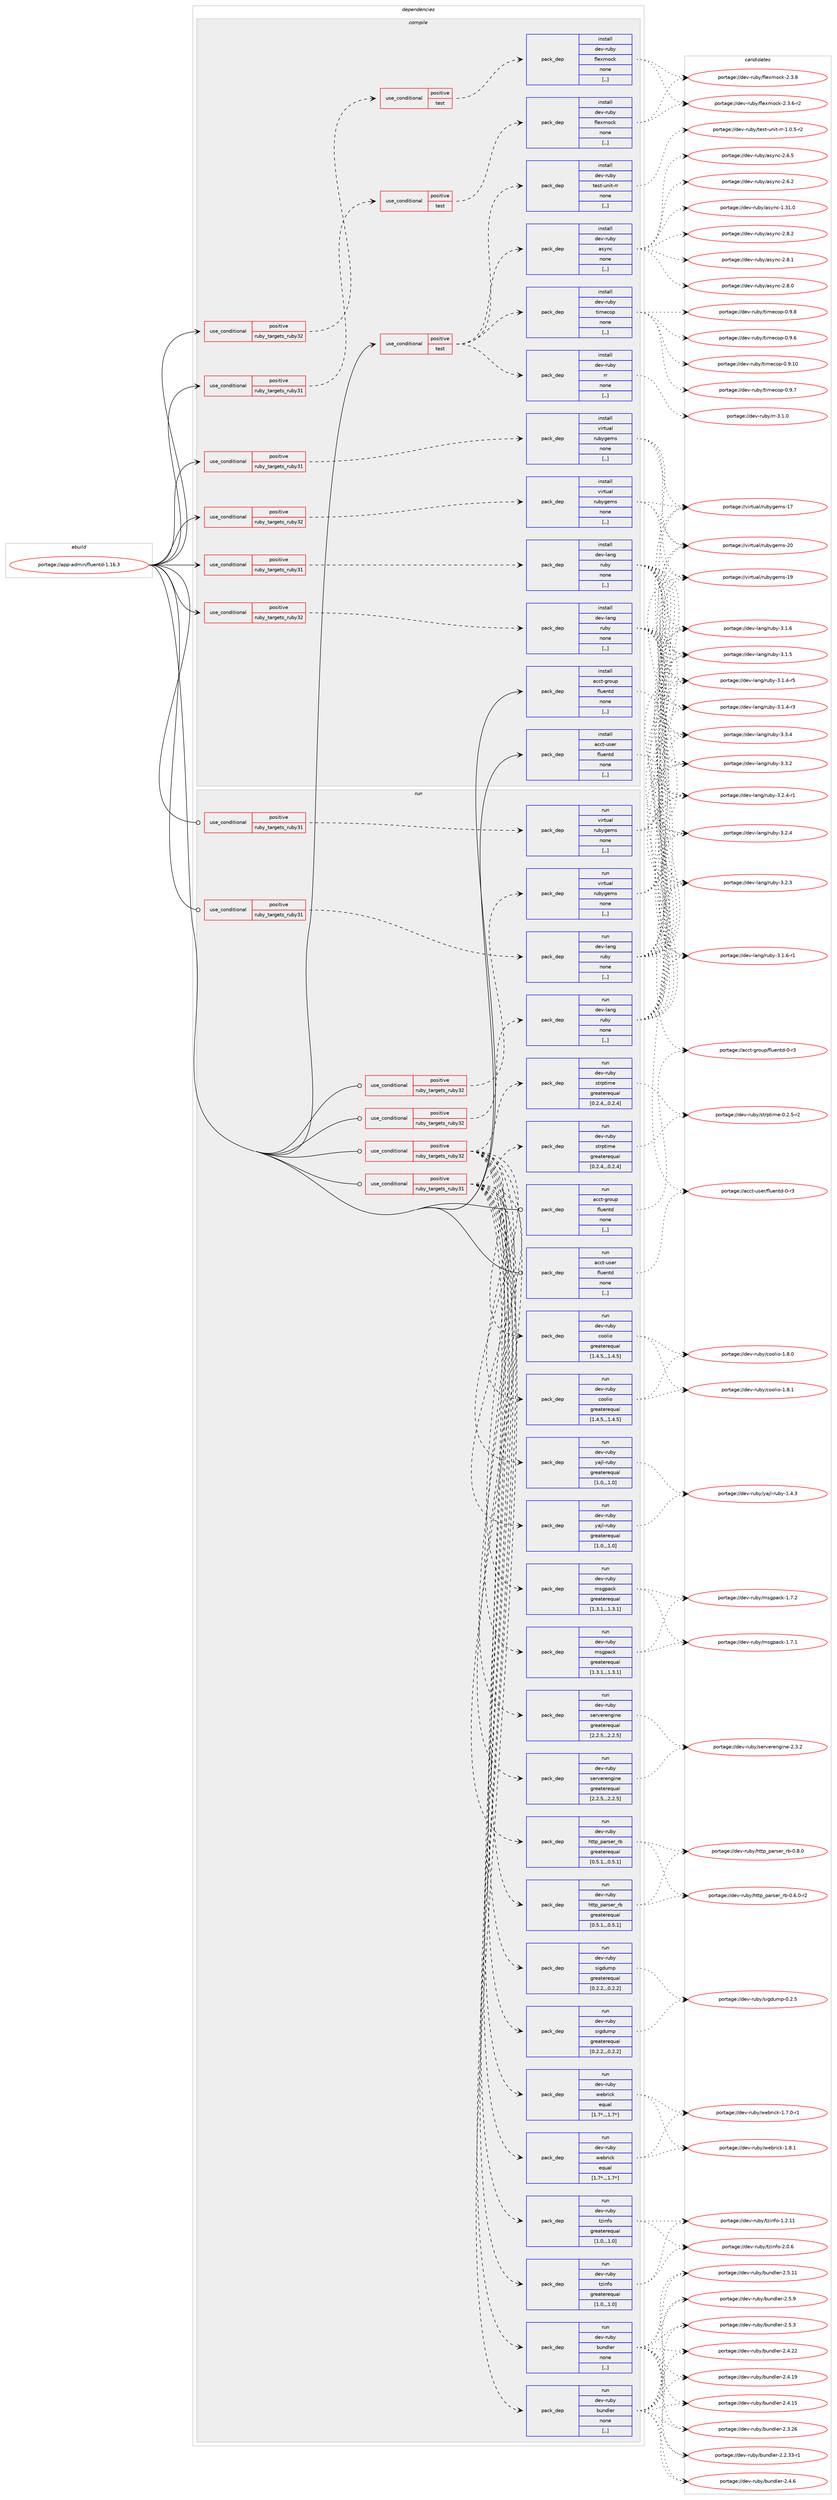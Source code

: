 digraph prolog {

# *************
# Graph options
# *************

newrank=true;
concentrate=true;
compound=true;
graph [rankdir=LR,fontname=Helvetica,fontsize=10,ranksep=1.5];#, ranksep=2.5, nodesep=0.2];
edge  [arrowhead=vee];
node  [fontname=Helvetica,fontsize=10];

# **********
# The ebuild
# **********

subgraph cluster_leftcol {
color=gray;
label=<<i>ebuild</i>>;
id [label="portage://app-admin/fluentd-1.16.3", color=red, width=4, href="../app-admin/fluentd-1.16.3.svg"];
}

# ****************
# The dependencies
# ****************

subgraph cluster_midcol {
color=gray;
label=<<i>dependencies</i>>;
subgraph cluster_compile {
fillcolor="#eeeeee";
style=filled;
label=<<i>compile</i>>;
subgraph cond540 {
dependency2497 [label=<<TABLE BORDER="0" CELLBORDER="1" CELLSPACING="0" CELLPADDING="4"><TR><TD ROWSPAN="3" CELLPADDING="10">use_conditional</TD></TR><TR><TD>positive</TD></TR><TR><TD>ruby_targets_ruby31</TD></TR></TABLE>>, shape=none, color=red];
subgraph cond541 {
dependency2498 [label=<<TABLE BORDER="0" CELLBORDER="1" CELLSPACING="0" CELLPADDING="4"><TR><TD ROWSPAN="3" CELLPADDING="10">use_conditional</TD></TR><TR><TD>positive</TD></TR><TR><TD>test</TD></TR></TABLE>>, shape=none, color=red];
subgraph pack1948 {
dependency2499 [label=<<TABLE BORDER="0" CELLBORDER="1" CELLSPACING="0" CELLPADDING="4" WIDTH="220"><TR><TD ROWSPAN="6" CELLPADDING="30">pack_dep</TD></TR><TR><TD WIDTH="110">install</TD></TR><TR><TD>dev-ruby</TD></TR><TR><TD>flexmock</TD></TR><TR><TD>none</TD></TR><TR><TD>[,,]</TD></TR></TABLE>>, shape=none, color=blue];
}
dependency2498:e -> dependency2499:w [weight=20,style="dashed",arrowhead="vee"];
}
dependency2497:e -> dependency2498:w [weight=20,style="dashed",arrowhead="vee"];
}
id:e -> dependency2497:w [weight=20,style="solid",arrowhead="vee"];
subgraph cond542 {
dependency2500 [label=<<TABLE BORDER="0" CELLBORDER="1" CELLSPACING="0" CELLPADDING="4"><TR><TD ROWSPAN="3" CELLPADDING="10">use_conditional</TD></TR><TR><TD>positive</TD></TR><TR><TD>ruby_targets_ruby31</TD></TR></TABLE>>, shape=none, color=red];
subgraph pack1949 {
dependency2501 [label=<<TABLE BORDER="0" CELLBORDER="1" CELLSPACING="0" CELLPADDING="4" WIDTH="220"><TR><TD ROWSPAN="6" CELLPADDING="30">pack_dep</TD></TR><TR><TD WIDTH="110">install</TD></TR><TR><TD>dev-lang</TD></TR><TR><TD>ruby</TD></TR><TR><TD>none</TD></TR><TR><TD>[,,]</TD></TR></TABLE>>, shape=none, color=blue];
}
dependency2500:e -> dependency2501:w [weight=20,style="dashed",arrowhead="vee"];
}
id:e -> dependency2500:w [weight=20,style="solid",arrowhead="vee"];
subgraph cond543 {
dependency2502 [label=<<TABLE BORDER="0" CELLBORDER="1" CELLSPACING="0" CELLPADDING="4"><TR><TD ROWSPAN="3" CELLPADDING="10">use_conditional</TD></TR><TR><TD>positive</TD></TR><TR><TD>ruby_targets_ruby31</TD></TR></TABLE>>, shape=none, color=red];
subgraph pack1950 {
dependency2503 [label=<<TABLE BORDER="0" CELLBORDER="1" CELLSPACING="0" CELLPADDING="4" WIDTH="220"><TR><TD ROWSPAN="6" CELLPADDING="30">pack_dep</TD></TR><TR><TD WIDTH="110">install</TD></TR><TR><TD>virtual</TD></TR><TR><TD>rubygems</TD></TR><TR><TD>none</TD></TR><TR><TD>[,,]</TD></TR></TABLE>>, shape=none, color=blue];
}
dependency2502:e -> dependency2503:w [weight=20,style="dashed",arrowhead="vee"];
}
id:e -> dependency2502:w [weight=20,style="solid",arrowhead="vee"];
subgraph cond544 {
dependency2504 [label=<<TABLE BORDER="0" CELLBORDER="1" CELLSPACING="0" CELLPADDING="4"><TR><TD ROWSPAN="3" CELLPADDING="10">use_conditional</TD></TR><TR><TD>positive</TD></TR><TR><TD>ruby_targets_ruby32</TD></TR></TABLE>>, shape=none, color=red];
subgraph cond545 {
dependency2505 [label=<<TABLE BORDER="0" CELLBORDER="1" CELLSPACING="0" CELLPADDING="4"><TR><TD ROWSPAN="3" CELLPADDING="10">use_conditional</TD></TR><TR><TD>positive</TD></TR><TR><TD>test</TD></TR></TABLE>>, shape=none, color=red];
subgraph pack1951 {
dependency2506 [label=<<TABLE BORDER="0" CELLBORDER="1" CELLSPACING="0" CELLPADDING="4" WIDTH="220"><TR><TD ROWSPAN="6" CELLPADDING="30">pack_dep</TD></TR><TR><TD WIDTH="110">install</TD></TR><TR><TD>dev-ruby</TD></TR><TR><TD>flexmock</TD></TR><TR><TD>none</TD></TR><TR><TD>[,,]</TD></TR></TABLE>>, shape=none, color=blue];
}
dependency2505:e -> dependency2506:w [weight=20,style="dashed",arrowhead="vee"];
}
dependency2504:e -> dependency2505:w [weight=20,style="dashed",arrowhead="vee"];
}
id:e -> dependency2504:w [weight=20,style="solid",arrowhead="vee"];
subgraph cond546 {
dependency2507 [label=<<TABLE BORDER="0" CELLBORDER="1" CELLSPACING="0" CELLPADDING="4"><TR><TD ROWSPAN="3" CELLPADDING="10">use_conditional</TD></TR><TR><TD>positive</TD></TR><TR><TD>ruby_targets_ruby32</TD></TR></TABLE>>, shape=none, color=red];
subgraph pack1952 {
dependency2508 [label=<<TABLE BORDER="0" CELLBORDER="1" CELLSPACING="0" CELLPADDING="4" WIDTH="220"><TR><TD ROWSPAN="6" CELLPADDING="30">pack_dep</TD></TR><TR><TD WIDTH="110">install</TD></TR><TR><TD>dev-lang</TD></TR><TR><TD>ruby</TD></TR><TR><TD>none</TD></TR><TR><TD>[,,]</TD></TR></TABLE>>, shape=none, color=blue];
}
dependency2507:e -> dependency2508:w [weight=20,style="dashed",arrowhead="vee"];
}
id:e -> dependency2507:w [weight=20,style="solid",arrowhead="vee"];
subgraph cond547 {
dependency2509 [label=<<TABLE BORDER="0" CELLBORDER="1" CELLSPACING="0" CELLPADDING="4"><TR><TD ROWSPAN="3" CELLPADDING="10">use_conditional</TD></TR><TR><TD>positive</TD></TR><TR><TD>ruby_targets_ruby32</TD></TR></TABLE>>, shape=none, color=red];
subgraph pack1953 {
dependency2510 [label=<<TABLE BORDER="0" CELLBORDER="1" CELLSPACING="0" CELLPADDING="4" WIDTH="220"><TR><TD ROWSPAN="6" CELLPADDING="30">pack_dep</TD></TR><TR><TD WIDTH="110">install</TD></TR><TR><TD>virtual</TD></TR><TR><TD>rubygems</TD></TR><TR><TD>none</TD></TR><TR><TD>[,,]</TD></TR></TABLE>>, shape=none, color=blue];
}
dependency2509:e -> dependency2510:w [weight=20,style="dashed",arrowhead="vee"];
}
id:e -> dependency2509:w [weight=20,style="solid",arrowhead="vee"];
subgraph cond548 {
dependency2511 [label=<<TABLE BORDER="0" CELLBORDER="1" CELLSPACING="0" CELLPADDING="4"><TR><TD ROWSPAN="3" CELLPADDING="10">use_conditional</TD></TR><TR><TD>positive</TD></TR><TR><TD>test</TD></TR></TABLE>>, shape=none, color=red];
subgraph pack1954 {
dependency2512 [label=<<TABLE BORDER="0" CELLBORDER="1" CELLSPACING="0" CELLPADDING="4" WIDTH="220"><TR><TD ROWSPAN="6" CELLPADDING="30">pack_dep</TD></TR><TR><TD WIDTH="110">install</TD></TR><TR><TD>dev-ruby</TD></TR><TR><TD>async</TD></TR><TR><TD>none</TD></TR><TR><TD>[,,]</TD></TR></TABLE>>, shape=none, color=blue];
}
dependency2511:e -> dependency2512:w [weight=20,style="dashed",arrowhead="vee"];
subgraph pack1955 {
dependency2513 [label=<<TABLE BORDER="0" CELLBORDER="1" CELLSPACING="0" CELLPADDING="4" WIDTH="220"><TR><TD ROWSPAN="6" CELLPADDING="30">pack_dep</TD></TR><TR><TD WIDTH="110">install</TD></TR><TR><TD>dev-ruby</TD></TR><TR><TD>test-unit-rr</TD></TR><TR><TD>none</TD></TR><TR><TD>[,,]</TD></TR></TABLE>>, shape=none, color=blue];
}
dependency2511:e -> dependency2513:w [weight=20,style="dashed",arrowhead="vee"];
subgraph pack1956 {
dependency2514 [label=<<TABLE BORDER="0" CELLBORDER="1" CELLSPACING="0" CELLPADDING="4" WIDTH="220"><TR><TD ROWSPAN="6" CELLPADDING="30">pack_dep</TD></TR><TR><TD WIDTH="110">install</TD></TR><TR><TD>dev-ruby</TD></TR><TR><TD>rr</TD></TR><TR><TD>none</TD></TR><TR><TD>[,,]</TD></TR></TABLE>>, shape=none, color=blue];
}
dependency2511:e -> dependency2514:w [weight=20,style="dashed",arrowhead="vee"];
subgraph pack1957 {
dependency2515 [label=<<TABLE BORDER="0" CELLBORDER="1" CELLSPACING="0" CELLPADDING="4" WIDTH="220"><TR><TD ROWSPAN="6" CELLPADDING="30">pack_dep</TD></TR><TR><TD WIDTH="110">install</TD></TR><TR><TD>dev-ruby</TD></TR><TR><TD>timecop</TD></TR><TR><TD>none</TD></TR><TR><TD>[,,]</TD></TR></TABLE>>, shape=none, color=blue];
}
dependency2511:e -> dependency2515:w [weight=20,style="dashed",arrowhead="vee"];
}
id:e -> dependency2511:w [weight=20,style="solid",arrowhead="vee"];
subgraph pack1958 {
dependency2516 [label=<<TABLE BORDER="0" CELLBORDER="1" CELLSPACING="0" CELLPADDING="4" WIDTH="220"><TR><TD ROWSPAN="6" CELLPADDING="30">pack_dep</TD></TR><TR><TD WIDTH="110">install</TD></TR><TR><TD>acct-group</TD></TR><TR><TD>fluentd</TD></TR><TR><TD>none</TD></TR><TR><TD>[,,]</TD></TR></TABLE>>, shape=none, color=blue];
}
id:e -> dependency2516:w [weight=20,style="solid",arrowhead="vee"];
subgraph pack1959 {
dependency2517 [label=<<TABLE BORDER="0" CELLBORDER="1" CELLSPACING="0" CELLPADDING="4" WIDTH="220"><TR><TD ROWSPAN="6" CELLPADDING="30">pack_dep</TD></TR><TR><TD WIDTH="110">install</TD></TR><TR><TD>acct-user</TD></TR><TR><TD>fluentd</TD></TR><TR><TD>none</TD></TR><TR><TD>[,,]</TD></TR></TABLE>>, shape=none, color=blue];
}
id:e -> dependency2517:w [weight=20,style="solid",arrowhead="vee"];
}
subgraph cluster_compileandrun {
fillcolor="#eeeeee";
style=filled;
label=<<i>compile and run</i>>;
}
subgraph cluster_run {
fillcolor="#eeeeee";
style=filled;
label=<<i>run</i>>;
subgraph cond549 {
dependency2518 [label=<<TABLE BORDER="0" CELLBORDER="1" CELLSPACING="0" CELLPADDING="4"><TR><TD ROWSPAN="3" CELLPADDING="10">use_conditional</TD></TR><TR><TD>positive</TD></TR><TR><TD>ruby_targets_ruby31</TD></TR></TABLE>>, shape=none, color=red];
subgraph pack1960 {
dependency2519 [label=<<TABLE BORDER="0" CELLBORDER="1" CELLSPACING="0" CELLPADDING="4" WIDTH="220"><TR><TD ROWSPAN="6" CELLPADDING="30">pack_dep</TD></TR><TR><TD WIDTH="110">run</TD></TR><TR><TD>dev-lang</TD></TR><TR><TD>ruby</TD></TR><TR><TD>none</TD></TR><TR><TD>[,,]</TD></TR></TABLE>>, shape=none, color=blue];
}
dependency2518:e -> dependency2519:w [weight=20,style="dashed",arrowhead="vee"];
}
id:e -> dependency2518:w [weight=20,style="solid",arrowhead="odot"];
subgraph cond550 {
dependency2520 [label=<<TABLE BORDER="0" CELLBORDER="1" CELLSPACING="0" CELLPADDING="4"><TR><TD ROWSPAN="3" CELLPADDING="10">use_conditional</TD></TR><TR><TD>positive</TD></TR><TR><TD>ruby_targets_ruby31</TD></TR></TABLE>>, shape=none, color=red];
subgraph pack1961 {
dependency2521 [label=<<TABLE BORDER="0" CELLBORDER="1" CELLSPACING="0" CELLPADDING="4" WIDTH="220"><TR><TD ROWSPAN="6" CELLPADDING="30">pack_dep</TD></TR><TR><TD WIDTH="110">run</TD></TR><TR><TD>dev-ruby</TD></TR><TR><TD>bundler</TD></TR><TR><TD>none</TD></TR><TR><TD>[,,]</TD></TR></TABLE>>, shape=none, color=blue];
}
dependency2520:e -> dependency2521:w [weight=20,style="dashed",arrowhead="vee"];
subgraph pack1962 {
dependency2522 [label=<<TABLE BORDER="0" CELLBORDER="1" CELLSPACING="0" CELLPADDING="4" WIDTH="220"><TR><TD ROWSPAN="6" CELLPADDING="30">pack_dep</TD></TR><TR><TD WIDTH="110">run</TD></TR><TR><TD>dev-ruby</TD></TR><TR><TD>coolio</TD></TR><TR><TD>greaterequal</TD></TR><TR><TD>[1.4.5,,,1.4.5]</TD></TR></TABLE>>, shape=none, color=blue];
}
dependency2520:e -> dependency2522:w [weight=20,style="dashed",arrowhead="vee"];
subgraph pack1963 {
dependency2523 [label=<<TABLE BORDER="0" CELLBORDER="1" CELLSPACING="0" CELLPADDING="4" WIDTH="220"><TR><TD ROWSPAN="6" CELLPADDING="30">pack_dep</TD></TR><TR><TD WIDTH="110">run</TD></TR><TR><TD>dev-ruby</TD></TR><TR><TD>http_parser_rb</TD></TR><TR><TD>greaterequal</TD></TR><TR><TD>[0.5.1,,,0.5.1]</TD></TR></TABLE>>, shape=none, color=blue];
}
dependency2520:e -> dependency2523:w [weight=20,style="dashed",arrowhead="vee"];
subgraph pack1964 {
dependency2524 [label=<<TABLE BORDER="0" CELLBORDER="1" CELLSPACING="0" CELLPADDING="4" WIDTH="220"><TR><TD ROWSPAN="6" CELLPADDING="30">pack_dep</TD></TR><TR><TD WIDTH="110">run</TD></TR><TR><TD>dev-ruby</TD></TR><TR><TD>msgpack</TD></TR><TR><TD>greaterequal</TD></TR><TR><TD>[1.3.1,,,1.3.1]</TD></TR></TABLE>>, shape=none, color=blue];
}
dependency2520:e -> dependency2524:w [weight=20,style="dashed",arrowhead="vee"];
subgraph pack1965 {
dependency2525 [label=<<TABLE BORDER="0" CELLBORDER="1" CELLSPACING="0" CELLPADDING="4" WIDTH="220"><TR><TD ROWSPAN="6" CELLPADDING="30">pack_dep</TD></TR><TR><TD WIDTH="110">run</TD></TR><TR><TD>dev-ruby</TD></TR><TR><TD>serverengine</TD></TR><TR><TD>greaterequal</TD></TR><TR><TD>[2.2.5,,,2.2.5]</TD></TR></TABLE>>, shape=none, color=blue];
}
dependency2520:e -> dependency2525:w [weight=20,style="dashed",arrowhead="vee"];
subgraph pack1966 {
dependency2526 [label=<<TABLE BORDER="0" CELLBORDER="1" CELLSPACING="0" CELLPADDING="4" WIDTH="220"><TR><TD ROWSPAN="6" CELLPADDING="30">pack_dep</TD></TR><TR><TD WIDTH="110">run</TD></TR><TR><TD>dev-ruby</TD></TR><TR><TD>sigdump</TD></TR><TR><TD>greaterequal</TD></TR><TR><TD>[0.2.2,,,0.2.2]</TD></TR></TABLE>>, shape=none, color=blue];
}
dependency2520:e -> dependency2526:w [weight=20,style="dashed",arrowhead="vee"];
subgraph pack1967 {
dependency2527 [label=<<TABLE BORDER="0" CELLBORDER="1" CELLSPACING="0" CELLPADDING="4" WIDTH="220"><TR><TD ROWSPAN="6" CELLPADDING="30">pack_dep</TD></TR><TR><TD WIDTH="110">run</TD></TR><TR><TD>dev-ruby</TD></TR><TR><TD>strptime</TD></TR><TR><TD>greaterequal</TD></TR><TR><TD>[0.2.4,,,0.2.4]</TD></TR></TABLE>>, shape=none, color=blue];
}
dependency2520:e -> dependency2527:w [weight=20,style="dashed",arrowhead="vee"];
subgraph pack1968 {
dependency2528 [label=<<TABLE BORDER="0" CELLBORDER="1" CELLSPACING="0" CELLPADDING="4" WIDTH="220"><TR><TD ROWSPAN="6" CELLPADDING="30">pack_dep</TD></TR><TR><TD WIDTH="110">run</TD></TR><TR><TD>dev-ruby</TD></TR><TR><TD>tzinfo</TD></TR><TR><TD>greaterequal</TD></TR><TR><TD>[1.0,,,1.0]</TD></TR></TABLE>>, shape=none, color=blue];
}
dependency2520:e -> dependency2528:w [weight=20,style="dashed",arrowhead="vee"];
subgraph pack1969 {
dependency2529 [label=<<TABLE BORDER="0" CELLBORDER="1" CELLSPACING="0" CELLPADDING="4" WIDTH="220"><TR><TD ROWSPAN="6" CELLPADDING="30">pack_dep</TD></TR><TR><TD WIDTH="110">run</TD></TR><TR><TD>dev-ruby</TD></TR><TR><TD>webrick</TD></TR><TR><TD>equal</TD></TR><TR><TD>[1.7*,,,1.7*]</TD></TR></TABLE>>, shape=none, color=blue];
}
dependency2520:e -> dependency2529:w [weight=20,style="dashed",arrowhead="vee"];
subgraph pack1970 {
dependency2530 [label=<<TABLE BORDER="0" CELLBORDER="1" CELLSPACING="0" CELLPADDING="4" WIDTH="220"><TR><TD ROWSPAN="6" CELLPADDING="30">pack_dep</TD></TR><TR><TD WIDTH="110">run</TD></TR><TR><TD>dev-ruby</TD></TR><TR><TD>yajl-ruby</TD></TR><TR><TD>greaterequal</TD></TR><TR><TD>[1.0,,,1.0]</TD></TR></TABLE>>, shape=none, color=blue];
}
dependency2520:e -> dependency2530:w [weight=20,style="dashed",arrowhead="vee"];
}
id:e -> dependency2520:w [weight=20,style="solid",arrowhead="odot"];
subgraph cond551 {
dependency2531 [label=<<TABLE BORDER="0" CELLBORDER="1" CELLSPACING="0" CELLPADDING="4"><TR><TD ROWSPAN="3" CELLPADDING="10">use_conditional</TD></TR><TR><TD>positive</TD></TR><TR><TD>ruby_targets_ruby31</TD></TR></TABLE>>, shape=none, color=red];
subgraph pack1971 {
dependency2532 [label=<<TABLE BORDER="0" CELLBORDER="1" CELLSPACING="0" CELLPADDING="4" WIDTH="220"><TR><TD ROWSPAN="6" CELLPADDING="30">pack_dep</TD></TR><TR><TD WIDTH="110">run</TD></TR><TR><TD>virtual</TD></TR><TR><TD>rubygems</TD></TR><TR><TD>none</TD></TR><TR><TD>[,,]</TD></TR></TABLE>>, shape=none, color=blue];
}
dependency2531:e -> dependency2532:w [weight=20,style="dashed",arrowhead="vee"];
}
id:e -> dependency2531:w [weight=20,style="solid",arrowhead="odot"];
subgraph cond552 {
dependency2533 [label=<<TABLE BORDER="0" CELLBORDER="1" CELLSPACING="0" CELLPADDING="4"><TR><TD ROWSPAN="3" CELLPADDING="10">use_conditional</TD></TR><TR><TD>positive</TD></TR><TR><TD>ruby_targets_ruby32</TD></TR></TABLE>>, shape=none, color=red];
subgraph pack1972 {
dependency2534 [label=<<TABLE BORDER="0" CELLBORDER="1" CELLSPACING="0" CELLPADDING="4" WIDTH="220"><TR><TD ROWSPAN="6" CELLPADDING="30">pack_dep</TD></TR><TR><TD WIDTH="110">run</TD></TR><TR><TD>dev-lang</TD></TR><TR><TD>ruby</TD></TR><TR><TD>none</TD></TR><TR><TD>[,,]</TD></TR></TABLE>>, shape=none, color=blue];
}
dependency2533:e -> dependency2534:w [weight=20,style="dashed",arrowhead="vee"];
}
id:e -> dependency2533:w [weight=20,style="solid",arrowhead="odot"];
subgraph cond553 {
dependency2535 [label=<<TABLE BORDER="0" CELLBORDER="1" CELLSPACING="0" CELLPADDING="4"><TR><TD ROWSPAN="3" CELLPADDING="10">use_conditional</TD></TR><TR><TD>positive</TD></TR><TR><TD>ruby_targets_ruby32</TD></TR></TABLE>>, shape=none, color=red];
subgraph pack1973 {
dependency2536 [label=<<TABLE BORDER="0" CELLBORDER="1" CELLSPACING="0" CELLPADDING="4" WIDTH="220"><TR><TD ROWSPAN="6" CELLPADDING="30">pack_dep</TD></TR><TR><TD WIDTH="110">run</TD></TR><TR><TD>dev-ruby</TD></TR><TR><TD>bundler</TD></TR><TR><TD>none</TD></TR><TR><TD>[,,]</TD></TR></TABLE>>, shape=none, color=blue];
}
dependency2535:e -> dependency2536:w [weight=20,style="dashed",arrowhead="vee"];
subgraph pack1974 {
dependency2537 [label=<<TABLE BORDER="0" CELLBORDER="1" CELLSPACING="0" CELLPADDING="4" WIDTH="220"><TR><TD ROWSPAN="6" CELLPADDING="30">pack_dep</TD></TR><TR><TD WIDTH="110">run</TD></TR><TR><TD>dev-ruby</TD></TR><TR><TD>coolio</TD></TR><TR><TD>greaterequal</TD></TR><TR><TD>[1.4.5,,,1.4.5]</TD></TR></TABLE>>, shape=none, color=blue];
}
dependency2535:e -> dependency2537:w [weight=20,style="dashed",arrowhead="vee"];
subgraph pack1975 {
dependency2538 [label=<<TABLE BORDER="0" CELLBORDER="1" CELLSPACING="0" CELLPADDING="4" WIDTH="220"><TR><TD ROWSPAN="6" CELLPADDING="30">pack_dep</TD></TR><TR><TD WIDTH="110">run</TD></TR><TR><TD>dev-ruby</TD></TR><TR><TD>http_parser_rb</TD></TR><TR><TD>greaterequal</TD></TR><TR><TD>[0.5.1,,,0.5.1]</TD></TR></TABLE>>, shape=none, color=blue];
}
dependency2535:e -> dependency2538:w [weight=20,style="dashed",arrowhead="vee"];
subgraph pack1976 {
dependency2539 [label=<<TABLE BORDER="0" CELLBORDER="1" CELLSPACING="0" CELLPADDING="4" WIDTH="220"><TR><TD ROWSPAN="6" CELLPADDING="30">pack_dep</TD></TR><TR><TD WIDTH="110">run</TD></TR><TR><TD>dev-ruby</TD></TR><TR><TD>msgpack</TD></TR><TR><TD>greaterequal</TD></TR><TR><TD>[1.3.1,,,1.3.1]</TD></TR></TABLE>>, shape=none, color=blue];
}
dependency2535:e -> dependency2539:w [weight=20,style="dashed",arrowhead="vee"];
subgraph pack1977 {
dependency2540 [label=<<TABLE BORDER="0" CELLBORDER="1" CELLSPACING="0" CELLPADDING="4" WIDTH="220"><TR><TD ROWSPAN="6" CELLPADDING="30">pack_dep</TD></TR><TR><TD WIDTH="110">run</TD></TR><TR><TD>dev-ruby</TD></TR><TR><TD>serverengine</TD></TR><TR><TD>greaterequal</TD></TR><TR><TD>[2.2.5,,,2.2.5]</TD></TR></TABLE>>, shape=none, color=blue];
}
dependency2535:e -> dependency2540:w [weight=20,style="dashed",arrowhead="vee"];
subgraph pack1978 {
dependency2541 [label=<<TABLE BORDER="0" CELLBORDER="1" CELLSPACING="0" CELLPADDING="4" WIDTH="220"><TR><TD ROWSPAN="6" CELLPADDING="30">pack_dep</TD></TR><TR><TD WIDTH="110">run</TD></TR><TR><TD>dev-ruby</TD></TR><TR><TD>sigdump</TD></TR><TR><TD>greaterequal</TD></TR><TR><TD>[0.2.2,,,0.2.2]</TD></TR></TABLE>>, shape=none, color=blue];
}
dependency2535:e -> dependency2541:w [weight=20,style="dashed",arrowhead="vee"];
subgraph pack1979 {
dependency2542 [label=<<TABLE BORDER="0" CELLBORDER="1" CELLSPACING="0" CELLPADDING="4" WIDTH="220"><TR><TD ROWSPAN="6" CELLPADDING="30">pack_dep</TD></TR><TR><TD WIDTH="110">run</TD></TR><TR><TD>dev-ruby</TD></TR><TR><TD>strptime</TD></TR><TR><TD>greaterequal</TD></TR><TR><TD>[0.2.4,,,0.2.4]</TD></TR></TABLE>>, shape=none, color=blue];
}
dependency2535:e -> dependency2542:w [weight=20,style="dashed",arrowhead="vee"];
subgraph pack1980 {
dependency2543 [label=<<TABLE BORDER="0" CELLBORDER="1" CELLSPACING="0" CELLPADDING="4" WIDTH="220"><TR><TD ROWSPAN="6" CELLPADDING="30">pack_dep</TD></TR><TR><TD WIDTH="110">run</TD></TR><TR><TD>dev-ruby</TD></TR><TR><TD>tzinfo</TD></TR><TR><TD>greaterequal</TD></TR><TR><TD>[1.0,,,1.0]</TD></TR></TABLE>>, shape=none, color=blue];
}
dependency2535:e -> dependency2543:w [weight=20,style="dashed",arrowhead="vee"];
subgraph pack1981 {
dependency2544 [label=<<TABLE BORDER="0" CELLBORDER="1" CELLSPACING="0" CELLPADDING="4" WIDTH="220"><TR><TD ROWSPAN="6" CELLPADDING="30">pack_dep</TD></TR><TR><TD WIDTH="110">run</TD></TR><TR><TD>dev-ruby</TD></TR><TR><TD>webrick</TD></TR><TR><TD>equal</TD></TR><TR><TD>[1.7*,,,1.7*]</TD></TR></TABLE>>, shape=none, color=blue];
}
dependency2535:e -> dependency2544:w [weight=20,style="dashed",arrowhead="vee"];
subgraph pack1982 {
dependency2545 [label=<<TABLE BORDER="0" CELLBORDER="1" CELLSPACING="0" CELLPADDING="4" WIDTH="220"><TR><TD ROWSPAN="6" CELLPADDING="30">pack_dep</TD></TR><TR><TD WIDTH="110">run</TD></TR><TR><TD>dev-ruby</TD></TR><TR><TD>yajl-ruby</TD></TR><TR><TD>greaterequal</TD></TR><TR><TD>[1.0,,,1.0]</TD></TR></TABLE>>, shape=none, color=blue];
}
dependency2535:e -> dependency2545:w [weight=20,style="dashed",arrowhead="vee"];
}
id:e -> dependency2535:w [weight=20,style="solid",arrowhead="odot"];
subgraph cond554 {
dependency2546 [label=<<TABLE BORDER="0" CELLBORDER="1" CELLSPACING="0" CELLPADDING="4"><TR><TD ROWSPAN="3" CELLPADDING="10">use_conditional</TD></TR><TR><TD>positive</TD></TR><TR><TD>ruby_targets_ruby32</TD></TR></TABLE>>, shape=none, color=red];
subgraph pack1983 {
dependency2547 [label=<<TABLE BORDER="0" CELLBORDER="1" CELLSPACING="0" CELLPADDING="4" WIDTH="220"><TR><TD ROWSPAN="6" CELLPADDING="30">pack_dep</TD></TR><TR><TD WIDTH="110">run</TD></TR><TR><TD>virtual</TD></TR><TR><TD>rubygems</TD></TR><TR><TD>none</TD></TR><TR><TD>[,,]</TD></TR></TABLE>>, shape=none, color=blue];
}
dependency2546:e -> dependency2547:w [weight=20,style="dashed",arrowhead="vee"];
}
id:e -> dependency2546:w [weight=20,style="solid",arrowhead="odot"];
subgraph pack1984 {
dependency2548 [label=<<TABLE BORDER="0" CELLBORDER="1" CELLSPACING="0" CELLPADDING="4" WIDTH="220"><TR><TD ROWSPAN="6" CELLPADDING="30">pack_dep</TD></TR><TR><TD WIDTH="110">run</TD></TR><TR><TD>acct-group</TD></TR><TR><TD>fluentd</TD></TR><TR><TD>none</TD></TR><TR><TD>[,,]</TD></TR></TABLE>>, shape=none, color=blue];
}
id:e -> dependency2548:w [weight=20,style="solid",arrowhead="odot"];
subgraph pack1985 {
dependency2549 [label=<<TABLE BORDER="0" CELLBORDER="1" CELLSPACING="0" CELLPADDING="4" WIDTH="220"><TR><TD ROWSPAN="6" CELLPADDING="30">pack_dep</TD></TR><TR><TD WIDTH="110">run</TD></TR><TR><TD>acct-user</TD></TR><TR><TD>fluentd</TD></TR><TR><TD>none</TD></TR><TR><TD>[,,]</TD></TR></TABLE>>, shape=none, color=blue];
}
id:e -> dependency2549:w [weight=20,style="solid",arrowhead="odot"];
}
}

# **************
# The candidates
# **************

subgraph cluster_choices {
rank=same;
color=gray;
label=<<i>candidates</i>>;

subgraph choice1948 {
color=black;
nodesep=1;
choice10010111845114117981214710210810112010911199107455046514656 [label="portage://dev-ruby/flexmock-2.3.8", color=red, width=4,href="../dev-ruby/flexmock-2.3.8.svg"];
choice100101118451141179812147102108101120109111991074550465146544511450 [label="portage://dev-ruby/flexmock-2.3.6-r2", color=red, width=4,href="../dev-ruby/flexmock-2.3.6-r2.svg"];
dependency2499:e -> choice10010111845114117981214710210810112010911199107455046514656:w [style=dotted,weight="100"];
dependency2499:e -> choice100101118451141179812147102108101120109111991074550465146544511450:w [style=dotted,weight="100"];
}
subgraph choice1949 {
color=black;
nodesep=1;
choice10010111845108971101034711411798121455146514652 [label="portage://dev-lang/ruby-3.3.4", color=red, width=4,href="../dev-lang/ruby-3.3.4.svg"];
choice10010111845108971101034711411798121455146514650 [label="portage://dev-lang/ruby-3.3.2", color=red, width=4,href="../dev-lang/ruby-3.3.2.svg"];
choice100101118451089711010347114117981214551465046524511449 [label="portage://dev-lang/ruby-3.2.4-r1", color=red, width=4,href="../dev-lang/ruby-3.2.4-r1.svg"];
choice10010111845108971101034711411798121455146504652 [label="portage://dev-lang/ruby-3.2.4", color=red, width=4,href="../dev-lang/ruby-3.2.4.svg"];
choice10010111845108971101034711411798121455146504651 [label="portage://dev-lang/ruby-3.2.3", color=red, width=4,href="../dev-lang/ruby-3.2.3.svg"];
choice100101118451089711010347114117981214551464946544511449 [label="portage://dev-lang/ruby-3.1.6-r1", color=red, width=4,href="../dev-lang/ruby-3.1.6-r1.svg"];
choice10010111845108971101034711411798121455146494654 [label="portage://dev-lang/ruby-3.1.6", color=red, width=4,href="../dev-lang/ruby-3.1.6.svg"];
choice10010111845108971101034711411798121455146494653 [label="portage://dev-lang/ruby-3.1.5", color=red, width=4,href="../dev-lang/ruby-3.1.5.svg"];
choice100101118451089711010347114117981214551464946524511453 [label="portage://dev-lang/ruby-3.1.4-r5", color=red, width=4,href="../dev-lang/ruby-3.1.4-r5.svg"];
choice100101118451089711010347114117981214551464946524511451 [label="portage://dev-lang/ruby-3.1.4-r3", color=red, width=4,href="../dev-lang/ruby-3.1.4-r3.svg"];
dependency2501:e -> choice10010111845108971101034711411798121455146514652:w [style=dotted,weight="100"];
dependency2501:e -> choice10010111845108971101034711411798121455146514650:w [style=dotted,weight="100"];
dependency2501:e -> choice100101118451089711010347114117981214551465046524511449:w [style=dotted,weight="100"];
dependency2501:e -> choice10010111845108971101034711411798121455146504652:w [style=dotted,weight="100"];
dependency2501:e -> choice10010111845108971101034711411798121455146504651:w [style=dotted,weight="100"];
dependency2501:e -> choice100101118451089711010347114117981214551464946544511449:w [style=dotted,weight="100"];
dependency2501:e -> choice10010111845108971101034711411798121455146494654:w [style=dotted,weight="100"];
dependency2501:e -> choice10010111845108971101034711411798121455146494653:w [style=dotted,weight="100"];
dependency2501:e -> choice100101118451089711010347114117981214551464946524511453:w [style=dotted,weight="100"];
dependency2501:e -> choice100101118451089711010347114117981214551464946524511451:w [style=dotted,weight="100"];
}
subgraph choice1950 {
color=black;
nodesep=1;
choice118105114116117971084711411798121103101109115455048 [label="portage://virtual/rubygems-20", color=red, width=4,href="../virtual/rubygems-20.svg"];
choice118105114116117971084711411798121103101109115454957 [label="portage://virtual/rubygems-19", color=red, width=4,href="../virtual/rubygems-19.svg"];
choice118105114116117971084711411798121103101109115454955 [label="portage://virtual/rubygems-17", color=red, width=4,href="../virtual/rubygems-17.svg"];
dependency2503:e -> choice118105114116117971084711411798121103101109115455048:w [style=dotted,weight="100"];
dependency2503:e -> choice118105114116117971084711411798121103101109115454957:w [style=dotted,weight="100"];
dependency2503:e -> choice118105114116117971084711411798121103101109115454955:w [style=dotted,weight="100"];
}
subgraph choice1951 {
color=black;
nodesep=1;
choice10010111845114117981214710210810112010911199107455046514656 [label="portage://dev-ruby/flexmock-2.3.8", color=red, width=4,href="../dev-ruby/flexmock-2.3.8.svg"];
choice100101118451141179812147102108101120109111991074550465146544511450 [label="portage://dev-ruby/flexmock-2.3.6-r2", color=red, width=4,href="../dev-ruby/flexmock-2.3.6-r2.svg"];
dependency2506:e -> choice10010111845114117981214710210810112010911199107455046514656:w [style=dotted,weight="100"];
dependency2506:e -> choice100101118451141179812147102108101120109111991074550465146544511450:w [style=dotted,weight="100"];
}
subgraph choice1952 {
color=black;
nodesep=1;
choice10010111845108971101034711411798121455146514652 [label="portage://dev-lang/ruby-3.3.4", color=red, width=4,href="../dev-lang/ruby-3.3.4.svg"];
choice10010111845108971101034711411798121455146514650 [label="portage://dev-lang/ruby-3.3.2", color=red, width=4,href="../dev-lang/ruby-3.3.2.svg"];
choice100101118451089711010347114117981214551465046524511449 [label="portage://dev-lang/ruby-3.2.4-r1", color=red, width=4,href="../dev-lang/ruby-3.2.4-r1.svg"];
choice10010111845108971101034711411798121455146504652 [label="portage://dev-lang/ruby-3.2.4", color=red, width=4,href="../dev-lang/ruby-3.2.4.svg"];
choice10010111845108971101034711411798121455146504651 [label="portage://dev-lang/ruby-3.2.3", color=red, width=4,href="../dev-lang/ruby-3.2.3.svg"];
choice100101118451089711010347114117981214551464946544511449 [label="portage://dev-lang/ruby-3.1.6-r1", color=red, width=4,href="../dev-lang/ruby-3.1.6-r1.svg"];
choice10010111845108971101034711411798121455146494654 [label="portage://dev-lang/ruby-3.1.6", color=red, width=4,href="../dev-lang/ruby-3.1.6.svg"];
choice10010111845108971101034711411798121455146494653 [label="portage://dev-lang/ruby-3.1.5", color=red, width=4,href="../dev-lang/ruby-3.1.5.svg"];
choice100101118451089711010347114117981214551464946524511453 [label="portage://dev-lang/ruby-3.1.4-r5", color=red, width=4,href="../dev-lang/ruby-3.1.4-r5.svg"];
choice100101118451089711010347114117981214551464946524511451 [label="portage://dev-lang/ruby-3.1.4-r3", color=red, width=4,href="../dev-lang/ruby-3.1.4-r3.svg"];
dependency2508:e -> choice10010111845108971101034711411798121455146514652:w [style=dotted,weight="100"];
dependency2508:e -> choice10010111845108971101034711411798121455146514650:w [style=dotted,weight="100"];
dependency2508:e -> choice100101118451089711010347114117981214551465046524511449:w [style=dotted,weight="100"];
dependency2508:e -> choice10010111845108971101034711411798121455146504652:w [style=dotted,weight="100"];
dependency2508:e -> choice10010111845108971101034711411798121455146504651:w [style=dotted,weight="100"];
dependency2508:e -> choice100101118451089711010347114117981214551464946544511449:w [style=dotted,weight="100"];
dependency2508:e -> choice10010111845108971101034711411798121455146494654:w [style=dotted,weight="100"];
dependency2508:e -> choice10010111845108971101034711411798121455146494653:w [style=dotted,weight="100"];
dependency2508:e -> choice100101118451089711010347114117981214551464946524511453:w [style=dotted,weight="100"];
dependency2508:e -> choice100101118451089711010347114117981214551464946524511451:w [style=dotted,weight="100"];
}
subgraph choice1953 {
color=black;
nodesep=1;
choice118105114116117971084711411798121103101109115455048 [label="portage://virtual/rubygems-20", color=red, width=4,href="../virtual/rubygems-20.svg"];
choice118105114116117971084711411798121103101109115454957 [label="portage://virtual/rubygems-19", color=red, width=4,href="../virtual/rubygems-19.svg"];
choice118105114116117971084711411798121103101109115454955 [label="portage://virtual/rubygems-17", color=red, width=4,href="../virtual/rubygems-17.svg"];
dependency2510:e -> choice118105114116117971084711411798121103101109115455048:w [style=dotted,weight="100"];
dependency2510:e -> choice118105114116117971084711411798121103101109115454957:w [style=dotted,weight="100"];
dependency2510:e -> choice118105114116117971084711411798121103101109115454955:w [style=dotted,weight="100"];
}
subgraph choice1954 {
color=black;
nodesep=1;
choice1001011184511411798121479711512111099455046564650 [label="portage://dev-ruby/async-2.8.2", color=red, width=4,href="../dev-ruby/async-2.8.2.svg"];
choice1001011184511411798121479711512111099455046564649 [label="portage://dev-ruby/async-2.8.1", color=red, width=4,href="../dev-ruby/async-2.8.1.svg"];
choice1001011184511411798121479711512111099455046564648 [label="portage://dev-ruby/async-2.8.0", color=red, width=4,href="../dev-ruby/async-2.8.0.svg"];
choice1001011184511411798121479711512111099455046544653 [label="portage://dev-ruby/async-2.6.5", color=red, width=4,href="../dev-ruby/async-2.6.5.svg"];
choice1001011184511411798121479711512111099455046544650 [label="portage://dev-ruby/async-2.6.2", color=red, width=4,href="../dev-ruby/async-2.6.2.svg"];
choice100101118451141179812147971151211109945494651494648 [label="portage://dev-ruby/async-1.31.0", color=red, width=4,href="../dev-ruby/async-1.31.0.svg"];
dependency2512:e -> choice1001011184511411798121479711512111099455046564650:w [style=dotted,weight="100"];
dependency2512:e -> choice1001011184511411798121479711512111099455046564649:w [style=dotted,weight="100"];
dependency2512:e -> choice1001011184511411798121479711512111099455046564648:w [style=dotted,weight="100"];
dependency2512:e -> choice1001011184511411798121479711512111099455046544653:w [style=dotted,weight="100"];
dependency2512:e -> choice1001011184511411798121479711512111099455046544650:w [style=dotted,weight="100"];
dependency2512:e -> choice100101118451141179812147971151211109945494651494648:w [style=dotted,weight="100"];
}
subgraph choice1955 {
color=black;
nodesep=1;
choice10010111845114117981214711610111511645117110105116451141144549464846534511450 [label="portage://dev-ruby/test-unit-rr-1.0.5-r2", color=red, width=4,href="../dev-ruby/test-unit-rr-1.0.5-r2.svg"];
dependency2513:e -> choice10010111845114117981214711610111511645117110105116451141144549464846534511450:w [style=dotted,weight="100"];
}
subgraph choice1956 {
color=black;
nodesep=1;
choice100101118451141179812147114114455146494648 [label="portage://dev-ruby/rr-3.1.0", color=red, width=4,href="../dev-ruby/rr-3.1.0.svg"];
dependency2514:e -> choice100101118451141179812147114114455146494648:w [style=dotted,weight="100"];
}
subgraph choice1957 {
color=black;
nodesep=1;
choice1001011184511411798121471161051091019911111245484657464948 [label="portage://dev-ruby/timecop-0.9.10", color=red, width=4,href="../dev-ruby/timecop-0.9.10.svg"];
choice10010111845114117981214711610510910199111112454846574656 [label="portage://dev-ruby/timecop-0.9.8", color=red, width=4,href="../dev-ruby/timecop-0.9.8.svg"];
choice10010111845114117981214711610510910199111112454846574655 [label="portage://dev-ruby/timecop-0.9.7", color=red, width=4,href="../dev-ruby/timecop-0.9.7.svg"];
choice10010111845114117981214711610510910199111112454846574654 [label="portage://dev-ruby/timecop-0.9.6", color=red, width=4,href="../dev-ruby/timecop-0.9.6.svg"];
dependency2515:e -> choice1001011184511411798121471161051091019911111245484657464948:w [style=dotted,weight="100"];
dependency2515:e -> choice10010111845114117981214711610510910199111112454846574656:w [style=dotted,weight="100"];
dependency2515:e -> choice10010111845114117981214711610510910199111112454846574655:w [style=dotted,weight="100"];
dependency2515:e -> choice10010111845114117981214711610510910199111112454846574654:w [style=dotted,weight="100"];
}
subgraph choice1958 {
color=black;
nodesep=1;
choice979999116451031141111171124710210811710111011610045484511451 [label="portage://acct-group/fluentd-0-r3", color=red, width=4,href="../acct-group/fluentd-0-r3.svg"];
dependency2516:e -> choice979999116451031141111171124710210811710111011610045484511451:w [style=dotted,weight="100"];
}
subgraph choice1959 {
color=black;
nodesep=1;
choice979999116451171151011144710210811710111011610045484511451 [label="portage://acct-user/fluentd-0-r3", color=red, width=4,href="../acct-user/fluentd-0-r3.svg"];
dependency2517:e -> choice979999116451171151011144710210811710111011610045484511451:w [style=dotted,weight="100"];
}
subgraph choice1960 {
color=black;
nodesep=1;
choice10010111845108971101034711411798121455146514652 [label="portage://dev-lang/ruby-3.3.4", color=red, width=4,href="../dev-lang/ruby-3.3.4.svg"];
choice10010111845108971101034711411798121455146514650 [label="portage://dev-lang/ruby-3.3.2", color=red, width=4,href="../dev-lang/ruby-3.3.2.svg"];
choice100101118451089711010347114117981214551465046524511449 [label="portage://dev-lang/ruby-3.2.4-r1", color=red, width=4,href="../dev-lang/ruby-3.2.4-r1.svg"];
choice10010111845108971101034711411798121455146504652 [label="portage://dev-lang/ruby-3.2.4", color=red, width=4,href="../dev-lang/ruby-3.2.4.svg"];
choice10010111845108971101034711411798121455146504651 [label="portage://dev-lang/ruby-3.2.3", color=red, width=4,href="../dev-lang/ruby-3.2.3.svg"];
choice100101118451089711010347114117981214551464946544511449 [label="portage://dev-lang/ruby-3.1.6-r1", color=red, width=4,href="../dev-lang/ruby-3.1.6-r1.svg"];
choice10010111845108971101034711411798121455146494654 [label="portage://dev-lang/ruby-3.1.6", color=red, width=4,href="../dev-lang/ruby-3.1.6.svg"];
choice10010111845108971101034711411798121455146494653 [label="portage://dev-lang/ruby-3.1.5", color=red, width=4,href="../dev-lang/ruby-3.1.5.svg"];
choice100101118451089711010347114117981214551464946524511453 [label="portage://dev-lang/ruby-3.1.4-r5", color=red, width=4,href="../dev-lang/ruby-3.1.4-r5.svg"];
choice100101118451089711010347114117981214551464946524511451 [label="portage://dev-lang/ruby-3.1.4-r3", color=red, width=4,href="../dev-lang/ruby-3.1.4-r3.svg"];
dependency2519:e -> choice10010111845108971101034711411798121455146514652:w [style=dotted,weight="100"];
dependency2519:e -> choice10010111845108971101034711411798121455146514650:w [style=dotted,weight="100"];
dependency2519:e -> choice100101118451089711010347114117981214551465046524511449:w [style=dotted,weight="100"];
dependency2519:e -> choice10010111845108971101034711411798121455146504652:w [style=dotted,weight="100"];
dependency2519:e -> choice10010111845108971101034711411798121455146504651:w [style=dotted,weight="100"];
dependency2519:e -> choice100101118451089711010347114117981214551464946544511449:w [style=dotted,weight="100"];
dependency2519:e -> choice10010111845108971101034711411798121455146494654:w [style=dotted,weight="100"];
dependency2519:e -> choice10010111845108971101034711411798121455146494653:w [style=dotted,weight="100"];
dependency2519:e -> choice100101118451089711010347114117981214551464946524511453:w [style=dotted,weight="100"];
dependency2519:e -> choice100101118451089711010347114117981214551464946524511451:w [style=dotted,weight="100"];
}
subgraph choice1961 {
color=black;
nodesep=1;
choice1001011184511411798121479811711010010810111445504653464949 [label="portage://dev-ruby/bundler-2.5.11", color=red, width=4,href="../dev-ruby/bundler-2.5.11.svg"];
choice10010111845114117981214798117110100108101114455046534657 [label="portage://dev-ruby/bundler-2.5.9", color=red, width=4,href="../dev-ruby/bundler-2.5.9.svg"];
choice10010111845114117981214798117110100108101114455046534651 [label="portage://dev-ruby/bundler-2.5.3", color=red, width=4,href="../dev-ruby/bundler-2.5.3.svg"];
choice1001011184511411798121479811711010010810111445504652465050 [label="portage://dev-ruby/bundler-2.4.22", color=red, width=4,href="../dev-ruby/bundler-2.4.22.svg"];
choice1001011184511411798121479811711010010810111445504652464957 [label="portage://dev-ruby/bundler-2.4.19", color=red, width=4,href="../dev-ruby/bundler-2.4.19.svg"];
choice1001011184511411798121479811711010010810111445504652464953 [label="portage://dev-ruby/bundler-2.4.15", color=red, width=4,href="../dev-ruby/bundler-2.4.15.svg"];
choice10010111845114117981214798117110100108101114455046524654 [label="portage://dev-ruby/bundler-2.4.6", color=red, width=4,href="../dev-ruby/bundler-2.4.6.svg"];
choice1001011184511411798121479811711010010810111445504651465054 [label="portage://dev-ruby/bundler-2.3.26", color=red, width=4,href="../dev-ruby/bundler-2.3.26.svg"];
choice10010111845114117981214798117110100108101114455046504651514511449 [label="portage://dev-ruby/bundler-2.2.33-r1", color=red, width=4,href="../dev-ruby/bundler-2.2.33-r1.svg"];
dependency2521:e -> choice1001011184511411798121479811711010010810111445504653464949:w [style=dotted,weight="100"];
dependency2521:e -> choice10010111845114117981214798117110100108101114455046534657:w [style=dotted,weight="100"];
dependency2521:e -> choice10010111845114117981214798117110100108101114455046534651:w [style=dotted,weight="100"];
dependency2521:e -> choice1001011184511411798121479811711010010810111445504652465050:w [style=dotted,weight="100"];
dependency2521:e -> choice1001011184511411798121479811711010010810111445504652464957:w [style=dotted,weight="100"];
dependency2521:e -> choice1001011184511411798121479811711010010810111445504652464953:w [style=dotted,weight="100"];
dependency2521:e -> choice10010111845114117981214798117110100108101114455046524654:w [style=dotted,weight="100"];
dependency2521:e -> choice1001011184511411798121479811711010010810111445504651465054:w [style=dotted,weight="100"];
dependency2521:e -> choice10010111845114117981214798117110100108101114455046504651514511449:w [style=dotted,weight="100"];
}
subgraph choice1962 {
color=black;
nodesep=1;
choice10010111845114117981214799111111108105111454946564649 [label="portage://dev-ruby/coolio-1.8.1", color=red, width=4,href="../dev-ruby/coolio-1.8.1.svg"];
choice10010111845114117981214799111111108105111454946564648 [label="portage://dev-ruby/coolio-1.8.0", color=red, width=4,href="../dev-ruby/coolio-1.8.0.svg"];
dependency2522:e -> choice10010111845114117981214799111111108105111454946564649:w [style=dotted,weight="100"];
dependency2522:e -> choice10010111845114117981214799111111108105111454946564648:w [style=dotted,weight="100"];
}
subgraph choice1963 {
color=black;
nodesep=1;
choice10010111845114117981214710411611611295112971141151011149511498454846564648 [label="portage://dev-ruby/http_parser_rb-0.8.0", color=red, width=4,href="../dev-ruby/http_parser_rb-0.8.0.svg"];
choice100101118451141179812147104116116112951129711411510111495114984548465446484511450 [label="portage://dev-ruby/http_parser_rb-0.6.0-r2", color=red, width=4,href="../dev-ruby/http_parser_rb-0.6.0-r2.svg"];
dependency2523:e -> choice10010111845114117981214710411611611295112971141151011149511498454846564648:w [style=dotted,weight="100"];
dependency2523:e -> choice100101118451141179812147104116116112951129711411510111495114984548465446484511450:w [style=dotted,weight="100"];
}
subgraph choice1964 {
color=black;
nodesep=1;
choice1001011184511411798121471091151031129799107454946554650 [label="portage://dev-ruby/msgpack-1.7.2", color=red, width=4,href="../dev-ruby/msgpack-1.7.2.svg"];
choice1001011184511411798121471091151031129799107454946554649 [label="portage://dev-ruby/msgpack-1.7.1", color=red, width=4,href="../dev-ruby/msgpack-1.7.1.svg"];
dependency2524:e -> choice1001011184511411798121471091151031129799107454946554650:w [style=dotted,weight="100"];
dependency2524:e -> choice1001011184511411798121471091151031129799107454946554649:w [style=dotted,weight="100"];
}
subgraph choice1965 {
color=black;
nodesep=1;
choice100101118451141179812147115101114118101114101110103105110101455046514650 [label="portage://dev-ruby/serverengine-2.3.2", color=red, width=4,href="../dev-ruby/serverengine-2.3.2.svg"];
dependency2525:e -> choice100101118451141179812147115101114118101114101110103105110101455046514650:w [style=dotted,weight="100"];
}
subgraph choice1966 {
color=black;
nodesep=1;
choice100101118451141179812147115105103100117109112454846504653 [label="portage://dev-ruby/sigdump-0.2.5", color=red, width=4,href="../dev-ruby/sigdump-0.2.5.svg"];
dependency2526:e -> choice100101118451141179812147115105103100117109112454846504653:w [style=dotted,weight="100"];
}
subgraph choice1967 {
color=black;
nodesep=1;
choice1001011184511411798121471151161141121161051091014548465046534511450 [label="portage://dev-ruby/strptime-0.2.5-r2", color=red, width=4,href="../dev-ruby/strptime-0.2.5-r2.svg"];
dependency2527:e -> choice1001011184511411798121471151161141121161051091014548465046534511450:w [style=dotted,weight="100"];
}
subgraph choice1968 {
color=black;
nodesep=1;
choice100101118451141179812147116122105110102111455046484654 [label="portage://dev-ruby/tzinfo-2.0.6", color=red, width=4,href="../dev-ruby/tzinfo-2.0.6.svg"];
choice10010111845114117981214711612210511010211145494650464949 [label="portage://dev-ruby/tzinfo-1.2.11", color=red, width=4,href="../dev-ruby/tzinfo-1.2.11.svg"];
dependency2528:e -> choice100101118451141179812147116122105110102111455046484654:w [style=dotted,weight="100"];
dependency2528:e -> choice10010111845114117981214711612210511010211145494650464949:w [style=dotted,weight="100"];
}
subgraph choice1969 {
color=black;
nodesep=1;
choice1001011184511411798121471191019811410599107454946564649 [label="portage://dev-ruby/webrick-1.8.1", color=red, width=4,href="../dev-ruby/webrick-1.8.1.svg"];
choice10010111845114117981214711910198114105991074549465546484511449 [label="portage://dev-ruby/webrick-1.7.0-r1", color=red, width=4,href="../dev-ruby/webrick-1.7.0-r1.svg"];
dependency2529:e -> choice1001011184511411798121471191019811410599107454946564649:w [style=dotted,weight="100"];
dependency2529:e -> choice10010111845114117981214711910198114105991074549465546484511449:w [style=dotted,weight="100"];
}
subgraph choice1970 {
color=black;
nodesep=1;
choice100101118451141179812147121971061084511411798121454946524651 [label="portage://dev-ruby/yajl-ruby-1.4.3", color=red, width=4,href="../dev-ruby/yajl-ruby-1.4.3.svg"];
dependency2530:e -> choice100101118451141179812147121971061084511411798121454946524651:w [style=dotted,weight="100"];
}
subgraph choice1971 {
color=black;
nodesep=1;
choice118105114116117971084711411798121103101109115455048 [label="portage://virtual/rubygems-20", color=red, width=4,href="../virtual/rubygems-20.svg"];
choice118105114116117971084711411798121103101109115454957 [label="portage://virtual/rubygems-19", color=red, width=4,href="../virtual/rubygems-19.svg"];
choice118105114116117971084711411798121103101109115454955 [label="portage://virtual/rubygems-17", color=red, width=4,href="../virtual/rubygems-17.svg"];
dependency2532:e -> choice118105114116117971084711411798121103101109115455048:w [style=dotted,weight="100"];
dependency2532:e -> choice118105114116117971084711411798121103101109115454957:w [style=dotted,weight="100"];
dependency2532:e -> choice118105114116117971084711411798121103101109115454955:w [style=dotted,weight="100"];
}
subgraph choice1972 {
color=black;
nodesep=1;
choice10010111845108971101034711411798121455146514652 [label="portage://dev-lang/ruby-3.3.4", color=red, width=4,href="../dev-lang/ruby-3.3.4.svg"];
choice10010111845108971101034711411798121455146514650 [label="portage://dev-lang/ruby-3.3.2", color=red, width=4,href="../dev-lang/ruby-3.3.2.svg"];
choice100101118451089711010347114117981214551465046524511449 [label="portage://dev-lang/ruby-3.2.4-r1", color=red, width=4,href="../dev-lang/ruby-3.2.4-r1.svg"];
choice10010111845108971101034711411798121455146504652 [label="portage://dev-lang/ruby-3.2.4", color=red, width=4,href="../dev-lang/ruby-3.2.4.svg"];
choice10010111845108971101034711411798121455146504651 [label="portage://dev-lang/ruby-3.2.3", color=red, width=4,href="../dev-lang/ruby-3.2.3.svg"];
choice100101118451089711010347114117981214551464946544511449 [label="portage://dev-lang/ruby-3.1.6-r1", color=red, width=4,href="../dev-lang/ruby-3.1.6-r1.svg"];
choice10010111845108971101034711411798121455146494654 [label="portage://dev-lang/ruby-3.1.6", color=red, width=4,href="../dev-lang/ruby-3.1.6.svg"];
choice10010111845108971101034711411798121455146494653 [label="portage://dev-lang/ruby-3.1.5", color=red, width=4,href="../dev-lang/ruby-3.1.5.svg"];
choice100101118451089711010347114117981214551464946524511453 [label="portage://dev-lang/ruby-3.1.4-r5", color=red, width=4,href="../dev-lang/ruby-3.1.4-r5.svg"];
choice100101118451089711010347114117981214551464946524511451 [label="portage://dev-lang/ruby-3.1.4-r3", color=red, width=4,href="../dev-lang/ruby-3.1.4-r3.svg"];
dependency2534:e -> choice10010111845108971101034711411798121455146514652:w [style=dotted,weight="100"];
dependency2534:e -> choice10010111845108971101034711411798121455146514650:w [style=dotted,weight="100"];
dependency2534:e -> choice100101118451089711010347114117981214551465046524511449:w [style=dotted,weight="100"];
dependency2534:e -> choice10010111845108971101034711411798121455146504652:w [style=dotted,weight="100"];
dependency2534:e -> choice10010111845108971101034711411798121455146504651:w [style=dotted,weight="100"];
dependency2534:e -> choice100101118451089711010347114117981214551464946544511449:w [style=dotted,weight="100"];
dependency2534:e -> choice10010111845108971101034711411798121455146494654:w [style=dotted,weight="100"];
dependency2534:e -> choice10010111845108971101034711411798121455146494653:w [style=dotted,weight="100"];
dependency2534:e -> choice100101118451089711010347114117981214551464946524511453:w [style=dotted,weight="100"];
dependency2534:e -> choice100101118451089711010347114117981214551464946524511451:w [style=dotted,weight="100"];
}
subgraph choice1973 {
color=black;
nodesep=1;
choice1001011184511411798121479811711010010810111445504653464949 [label="portage://dev-ruby/bundler-2.5.11", color=red, width=4,href="../dev-ruby/bundler-2.5.11.svg"];
choice10010111845114117981214798117110100108101114455046534657 [label="portage://dev-ruby/bundler-2.5.9", color=red, width=4,href="../dev-ruby/bundler-2.5.9.svg"];
choice10010111845114117981214798117110100108101114455046534651 [label="portage://dev-ruby/bundler-2.5.3", color=red, width=4,href="../dev-ruby/bundler-2.5.3.svg"];
choice1001011184511411798121479811711010010810111445504652465050 [label="portage://dev-ruby/bundler-2.4.22", color=red, width=4,href="../dev-ruby/bundler-2.4.22.svg"];
choice1001011184511411798121479811711010010810111445504652464957 [label="portage://dev-ruby/bundler-2.4.19", color=red, width=4,href="../dev-ruby/bundler-2.4.19.svg"];
choice1001011184511411798121479811711010010810111445504652464953 [label="portage://dev-ruby/bundler-2.4.15", color=red, width=4,href="../dev-ruby/bundler-2.4.15.svg"];
choice10010111845114117981214798117110100108101114455046524654 [label="portage://dev-ruby/bundler-2.4.6", color=red, width=4,href="../dev-ruby/bundler-2.4.6.svg"];
choice1001011184511411798121479811711010010810111445504651465054 [label="portage://dev-ruby/bundler-2.3.26", color=red, width=4,href="../dev-ruby/bundler-2.3.26.svg"];
choice10010111845114117981214798117110100108101114455046504651514511449 [label="portage://dev-ruby/bundler-2.2.33-r1", color=red, width=4,href="../dev-ruby/bundler-2.2.33-r1.svg"];
dependency2536:e -> choice1001011184511411798121479811711010010810111445504653464949:w [style=dotted,weight="100"];
dependency2536:e -> choice10010111845114117981214798117110100108101114455046534657:w [style=dotted,weight="100"];
dependency2536:e -> choice10010111845114117981214798117110100108101114455046534651:w [style=dotted,weight="100"];
dependency2536:e -> choice1001011184511411798121479811711010010810111445504652465050:w [style=dotted,weight="100"];
dependency2536:e -> choice1001011184511411798121479811711010010810111445504652464957:w [style=dotted,weight="100"];
dependency2536:e -> choice1001011184511411798121479811711010010810111445504652464953:w [style=dotted,weight="100"];
dependency2536:e -> choice10010111845114117981214798117110100108101114455046524654:w [style=dotted,weight="100"];
dependency2536:e -> choice1001011184511411798121479811711010010810111445504651465054:w [style=dotted,weight="100"];
dependency2536:e -> choice10010111845114117981214798117110100108101114455046504651514511449:w [style=dotted,weight="100"];
}
subgraph choice1974 {
color=black;
nodesep=1;
choice10010111845114117981214799111111108105111454946564649 [label="portage://dev-ruby/coolio-1.8.1", color=red, width=4,href="../dev-ruby/coolio-1.8.1.svg"];
choice10010111845114117981214799111111108105111454946564648 [label="portage://dev-ruby/coolio-1.8.0", color=red, width=4,href="../dev-ruby/coolio-1.8.0.svg"];
dependency2537:e -> choice10010111845114117981214799111111108105111454946564649:w [style=dotted,weight="100"];
dependency2537:e -> choice10010111845114117981214799111111108105111454946564648:w [style=dotted,weight="100"];
}
subgraph choice1975 {
color=black;
nodesep=1;
choice10010111845114117981214710411611611295112971141151011149511498454846564648 [label="portage://dev-ruby/http_parser_rb-0.8.0", color=red, width=4,href="../dev-ruby/http_parser_rb-0.8.0.svg"];
choice100101118451141179812147104116116112951129711411510111495114984548465446484511450 [label="portage://dev-ruby/http_parser_rb-0.6.0-r2", color=red, width=4,href="../dev-ruby/http_parser_rb-0.6.0-r2.svg"];
dependency2538:e -> choice10010111845114117981214710411611611295112971141151011149511498454846564648:w [style=dotted,weight="100"];
dependency2538:e -> choice100101118451141179812147104116116112951129711411510111495114984548465446484511450:w [style=dotted,weight="100"];
}
subgraph choice1976 {
color=black;
nodesep=1;
choice1001011184511411798121471091151031129799107454946554650 [label="portage://dev-ruby/msgpack-1.7.2", color=red, width=4,href="../dev-ruby/msgpack-1.7.2.svg"];
choice1001011184511411798121471091151031129799107454946554649 [label="portage://dev-ruby/msgpack-1.7.1", color=red, width=4,href="../dev-ruby/msgpack-1.7.1.svg"];
dependency2539:e -> choice1001011184511411798121471091151031129799107454946554650:w [style=dotted,weight="100"];
dependency2539:e -> choice1001011184511411798121471091151031129799107454946554649:w [style=dotted,weight="100"];
}
subgraph choice1977 {
color=black;
nodesep=1;
choice100101118451141179812147115101114118101114101110103105110101455046514650 [label="portage://dev-ruby/serverengine-2.3.2", color=red, width=4,href="../dev-ruby/serverengine-2.3.2.svg"];
dependency2540:e -> choice100101118451141179812147115101114118101114101110103105110101455046514650:w [style=dotted,weight="100"];
}
subgraph choice1978 {
color=black;
nodesep=1;
choice100101118451141179812147115105103100117109112454846504653 [label="portage://dev-ruby/sigdump-0.2.5", color=red, width=4,href="../dev-ruby/sigdump-0.2.5.svg"];
dependency2541:e -> choice100101118451141179812147115105103100117109112454846504653:w [style=dotted,weight="100"];
}
subgraph choice1979 {
color=black;
nodesep=1;
choice1001011184511411798121471151161141121161051091014548465046534511450 [label="portage://dev-ruby/strptime-0.2.5-r2", color=red, width=4,href="../dev-ruby/strptime-0.2.5-r2.svg"];
dependency2542:e -> choice1001011184511411798121471151161141121161051091014548465046534511450:w [style=dotted,weight="100"];
}
subgraph choice1980 {
color=black;
nodesep=1;
choice100101118451141179812147116122105110102111455046484654 [label="portage://dev-ruby/tzinfo-2.0.6", color=red, width=4,href="../dev-ruby/tzinfo-2.0.6.svg"];
choice10010111845114117981214711612210511010211145494650464949 [label="portage://dev-ruby/tzinfo-1.2.11", color=red, width=4,href="../dev-ruby/tzinfo-1.2.11.svg"];
dependency2543:e -> choice100101118451141179812147116122105110102111455046484654:w [style=dotted,weight="100"];
dependency2543:e -> choice10010111845114117981214711612210511010211145494650464949:w [style=dotted,weight="100"];
}
subgraph choice1981 {
color=black;
nodesep=1;
choice1001011184511411798121471191019811410599107454946564649 [label="portage://dev-ruby/webrick-1.8.1", color=red, width=4,href="../dev-ruby/webrick-1.8.1.svg"];
choice10010111845114117981214711910198114105991074549465546484511449 [label="portage://dev-ruby/webrick-1.7.0-r1", color=red, width=4,href="../dev-ruby/webrick-1.7.0-r1.svg"];
dependency2544:e -> choice1001011184511411798121471191019811410599107454946564649:w [style=dotted,weight="100"];
dependency2544:e -> choice10010111845114117981214711910198114105991074549465546484511449:w [style=dotted,weight="100"];
}
subgraph choice1982 {
color=black;
nodesep=1;
choice100101118451141179812147121971061084511411798121454946524651 [label="portage://dev-ruby/yajl-ruby-1.4.3", color=red, width=4,href="../dev-ruby/yajl-ruby-1.4.3.svg"];
dependency2545:e -> choice100101118451141179812147121971061084511411798121454946524651:w [style=dotted,weight="100"];
}
subgraph choice1983 {
color=black;
nodesep=1;
choice118105114116117971084711411798121103101109115455048 [label="portage://virtual/rubygems-20", color=red, width=4,href="../virtual/rubygems-20.svg"];
choice118105114116117971084711411798121103101109115454957 [label="portage://virtual/rubygems-19", color=red, width=4,href="../virtual/rubygems-19.svg"];
choice118105114116117971084711411798121103101109115454955 [label="portage://virtual/rubygems-17", color=red, width=4,href="../virtual/rubygems-17.svg"];
dependency2547:e -> choice118105114116117971084711411798121103101109115455048:w [style=dotted,weight="100"];
dependency2547:e -> choice118105114116117971084711411798121103101109115454957:w [style=dotted,weight="100"];
dependency2547:e -> choice118105114116117971084711411798121103101109115454955:w [style=dotted,weight="100"];
}
subgraph choice1984 {
color=black;
nodesep=1;
choice979999116451031141111171124710210811710111011610045484511451 [label="portage://acct-group/fluentd-0-r3", color=red, width=4,href="../acct-group/fluentd-0-r3.svg"];
dependency2548:e -> choice979999116451031141111171124710210811710111011610045484511451:w [style=dotted,weight="100"];
}
subgraph choice1985 {
color=black;
nodesep=1;
choice979999116451171151011144710210811710111011610045484511451 [label="portage://acct-user/fluentd-0-r3", color=red, width=4,href="../acct-user/fluentd-0-r3.svg"];
dependency2549:e -> choice979999116451171151011144710210811710111011610045484511451:w [style=dotted,weight="100"];
}
}

}
